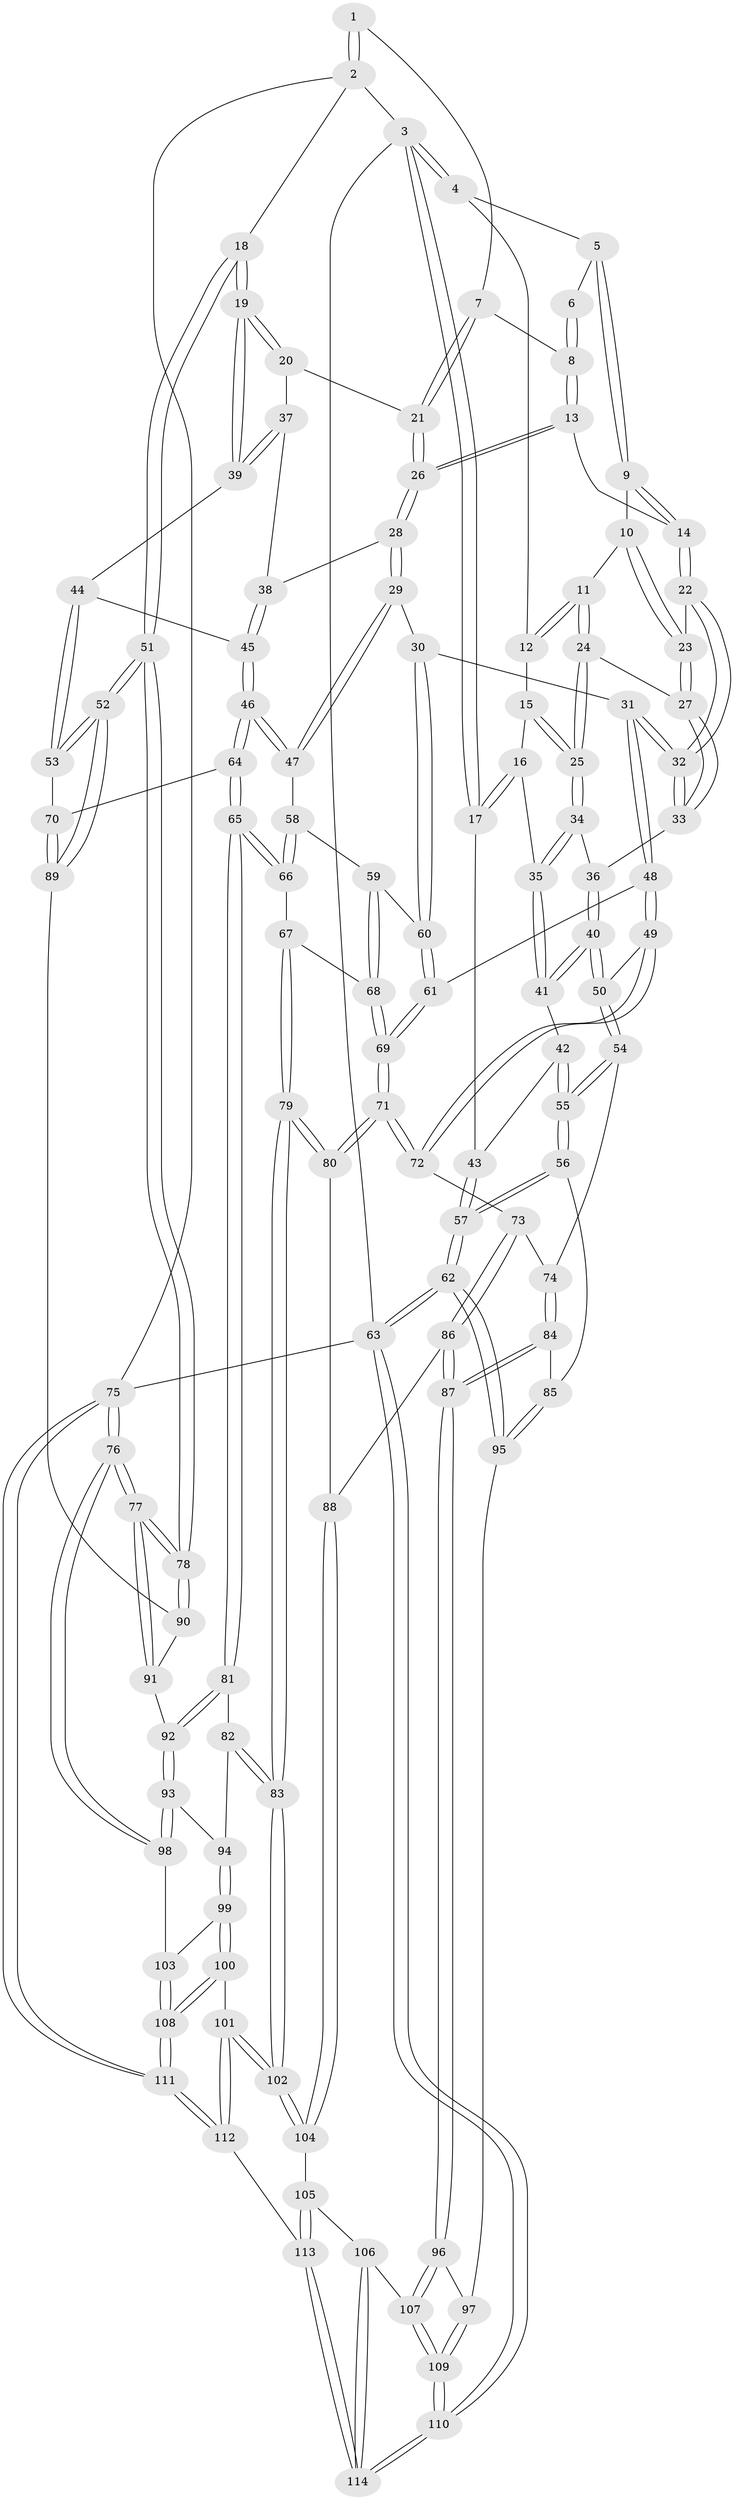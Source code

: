 // Generated by graph-tools (version 1.1) at 2025/03/03/09/25 03:03:27]
// undirected, 114 vertices, 282 edges
graph export_dot {
graph [start="1"]
  node [color=gray90,style=filled];
  1 [pos="+0.8729711149659988+0"];
  2 [pos="+1+0"];
  3 [pos="+0+0"];
  4 [pos="+0.2869191041231451+0"];
  5 [pos="+0.47052487398173254+0"];
  6 [pos="+0.6654703509144956+0"];
  7 [pos="+0.7960016185033769+0.04254462847497978"];
  8 [pos="+0.6718211102136654+0.06350934592222597"];
  9 [pos="+0.48796337346540536+0"];
  10 [pos="+0.44831126047250947+0.04592236746616088"];
  11 [pos="+0.41446732810617+0.08558918746804291"];
  12 [pos="+0.29804458898605773+0.03709691223282123"];
  13 [pos="+0.6522215795999773+0.09063961453655493"];
  14 [pos="+0.5873162689305594+0.0824663088300209"];
  15 [pos="+0.2736979841125821+0.0771667203601338"];
  16 [pos="+0.07756731873709385+0.05801958588562485"];
  17 [pos="+0+0"];
  18 [pos="+1+0.08884567063045927"];
  19 [pos="+1+0.13126869900281346"];
  20 [pos="+0.8668979532187207+0.12613286909675195"];
  21 [pos="+0.8170117069826395+0.07885382603263885"];
  22 [pos="+0.5370855348270086+0.14706689791457075"];
  23 [pos="+0.5147938869147961+0.13601540815448349"];
  24 [pos="+0.40829842139948275+0.13207360286523126"];
  25 [pos="+0.28339790504631124+0.15111800485733004"];
  26 [pos="+0.6847733562074622+0.17408067680714345"];
  27 [pos="+0.40834184733122414+0.13215896168565341"];
  28 [pos="+0.6931921413450718+0.2290370677944122"];
  29 [pos="+0.5322642965917093+0.3340687385656521"];
  30 [pos="+0.5284348605536637+0.3341550363800941"];
  31 [pos="+0.519706642045668+0.33328329157736647"];
  32 [pos="+0.5158680267743927+0.3259360122159401"];
  33 [pos="+0.4377145526979841+0.24922998460310325"];
  34 [pos="+0.2512821742751659+0.21597739814699307"];
  35 [pos="+0.20690702571398+0.23059949611281924"];
  36 [pos="+0.2817992856935433+0.23214731504223246"];
  37 [pos="+0.7863001881267275+0.21840450651804083"];
  38 [pos="+0.7267188536392899+0.2387341894109905"];
  39 [pos="+0.9183552225397414+0.30114904934723935"];
  40 [pos="+0.3471884623209328+0.39615695961809605"];
  41 [pos="+0.1559961240799379+0.3158326327730849"];
  42 [pos="+0.14604683829677864+0.32346216087077495"];
  43 [pos="+0+0.1262801837284069"];
  44 [pos="+0.8869870238035394+0.35508056211725736"];
  45 [pos="+0.8170822722534401+0.41809883732023395"];
  46 [pos="+0.8007516516726204+0.46960439028760126"];
  47 [pos="+0.6553612635835852+0.42590732982604007"];
  48 [pos="+0.4741615820494794+0.3781040371106406"];
  49 [pos="+0.4014915528497628+0.4422232780650473"];
  50 [pos="+0.3997356811297444+0.44188335439058235"];
  51 [pos="+1+0.4673686377232287"];
  52 [pos="+1+0.4689363919237603"];
  53 [pos="+1+0.47309167564653787"];
  54 [pos="+0.20120312628920992+0.49975453513211987"];
  55 [pos="+0.11057302774583803+0.5041586721449426"];
  56 [pos="+0.06106566422907596+0.5539702905950059"];
  57 [pos="+0+0.6031008832093095"];
  58 [pos="+0.6323128473567109+0.4985920801908519"];
  59 [pos="+0.6086651409423096+0.5159780928613338"];
  60 [pos="+0.5787443152751398+0.5145640246247605"];
  61 [pos="+0.5645016316713992+0.5479327068471984"];
  62 [pos="+0+0.8785063869745058"];
  63 [pos="+0+1"];
  64 [pos="+0.81770759127154+0.5192294234567906"];
  65 [pos="+0.7584709330611492+0.601559627646149"];
  66 [pos="+0.6567914557334746+0.5892990264498966"];
  67 [pos="+0.6226603436131192+0.5955198203489942"];
  68 [pos="+0.6057061646884994+0.5943507326778749"];
  69 [pos="+0.555708061961675+0.6000604032556199"];
  70 [pos="+0.8417692453044152+0.526708009438628"];
  71 [pos="+0.4855937156187511+0.6358956470408228"];
  72 [pos="+0.41478142876488133+0.534872232356292"];
  73 [pos="+0.3153396148366157+0.6090257665258226"];
  74 [pos="+0.30756198107069094+0.6096725392296896"];
  75 [pos="+1+1"];
  76 [pos="+1+0.8446840796095236"];
  77 [pos="+1+0.790413541043296"];
  78 [pos="+1+0.6976405378298807"];
  79 [pos="+0.6354926268625225+0.7819669003375844"];
  80 [pos="+0.4852026454129211+0.6447955136477159"];
  81 [pos="+0.7570312687882943+0.6266774650646756"];
  82 [pos="+0.743674944555489+0.6615362055618813"];
  83 [pos="+0.660761357700226+0.811755671424665"];
  84 [pos="+0.19856808907965845+0.6747932017537481"];
  85 [pos="+0.19786994050972403+0.6747404297969958"];
  86 [pos="+0.3581175115346008+0.7581080528761209"];
  87 [pos="+0.3509457563276684+0.7614362709542929"];
  88 [pos="+0.40041923796685247+0.7516740137030745"];
  89 [pos="+0.9127203285897667+0.610218858797238"];
  90 [pos="+0.9184473179872465+0.6175740755137211"];
  91 [pos="+0.9101058969535155+0.7116065706948997"];
  92 [pos="+0.8861441168187842+0.7314997512876366"];
  93 [pos="+0.8832324644774959+0.7412719867424458"];
  94 [pos="+0.8561715919285693+0.7831454054800959"];
  95 [pos="+0.16086596937504827+0.8554211881919983"];
  96 [pos="+0.33393289949109656+0.7877602339819844"];
  97 [pos="+0.16108370895494756+0.8555346997843911"];
  98 [pos="+1+0.8489578013419502"];
  99 [pos="+0.8395029368536505+0.826785987139678"];
  100 [pos="+0.7476591880987289+0.8620738234489024"];
  101 [pos="+0.6824377573282798+0.8520181030754073"];
  102 [pos="+0.6623651930335046+0.8307985778836576"];
  103 [pos="+0.9252138837441173+0.8662795834410452"];
  104 [pos="+0.5002537501321547+0.878340899474715"];
  105 [pos="+0.49801405553239575+0.8822424859061921"];
  106 [pos="+0.4142703347392222+0.9256634715894224"];
  107 [pos="+0.33760946451751767+0.9224200967251377"];
  108 [pos="+0.8730628461548048+1"];
  109 [pos="+0.2595070073316287+0.9910041494734811"];
  110 [pos="+0.24209447720509078+1"];
  111 [pos="+0.9661975743027014+1"];
  112 [pos="+0.6332835046760392+1"];
  113 [pos="+0.5442952457288585+1"];
  114 [pos="+0.4413065151835215+1"];
  1 -- 2;
  1 -- 2;
  1 -- 7;
  2 -- 3;
  2 -- 18;
  2 -- 75;
  3 -- 4;
  3 -- 4;
  3 -- 17;
  3 -- 17;
  3 -- 63;
  4 -- 5;
  4 -- 12;
  5 -- 6;
  5 -- 9;
  5 -- 9;
  6 -- 8;
  6 -- 8;
  7 -- 8;
  7 -- 21;
  7 -- 21;
  8 -- 13;
  8 -- 13;
  9 -- 10;
  9 -- 14;
  9 -- 14;
  10 -- 11;
  10 -- 23;
  10 -- 23;
  11 -- 12;
  11 -- 12;
  11 -- 24;
  11 -- 24;
  12 -- 15;
  13 -- 14;
  13 -- 26;
  13 -- 26;
  14 -- 22;
  14 -- 22;
  15 -- 16;
  15 -- 25;
  15 -- 25;
  16 -- 17;
  16 -- 17;
  16 -- 35;
  17 -- 43;
  18 -- 19;
  18 -- 19;
  18 -- 51;
  18 -- 51;
  19 -- 20;
  19 -- 20;
  19 -- 39;
  19 -- 39;
  20 -- 21;
  20 -- 37;
  21 -- 26;
  21 -- 26;
  22 -- 23;
  22 -- 32;
  22 -- 32;
  23 -- 27;
  23 -- 27;
  24 -- 25;
  24 -- 25;
  24 -- 27;
  25 -- 34;
  25 -- 34;
  26 -- 28;
  26 -- 28;
  27 -- 33;
  27 -- 33;
  28 -- 29;
  28 -- 29;
  28 -- 38;
  29 -- 30;
  29 -- 47;
  29 -- 47;
  30 -- 31;
  30 -- 60;
  30 -- 60;
  31 -- 32;
  31 -- 32;
  31 -- 48;
  31 -- 48;
  32 -- 33;
  32 -- 33;
  33 -- 36;
  34 -- 35;
  34 -- 35;
  34 -- 36;
  35 -- 41;
  35 -- 41;
  36 -- 40;
  36 -- 40;
  37 -- 38;
  37 -- 39;
  37 -- 39;
  38 -- 45;
  38 -- 45;
  39 -- 44;
  40 -- 41;
  40 -- 41;
  40 -- 50;
  40 -- 50;
  41 -- 42;
  42 -- 43;
  42 -- 55;
  42 -- 55;
  43 -- 57;
  43 -- 57;
  44 -- 45;
  44 -- 53;
  44 -- 53;
  45 -- 46;
  45 -- 46;
  46 -- 47;
  46 -- 47;
  46 -- 64;
  46 -- 64;
  47 -- 58;
  48 -- 49;
  48 -- 49;
  48 -- 61;
  49 -- 50;
  49 -- 72;
  49 -- 72;
  50 -- 54;
  50 -- 54;
  51 -- 52;
  51 -- 52;
  51 -- 78;
  51 -- 78;
  52 -- 53;
  52 -- 53;
  52 -- 89;
  52 -- 89;
  53 -- 70;
  54 -- 55;
  54 -- 55;
  54 -- 74;
  55 -- 56;
  55 -- 56;
  56 -- 57;
  56 -- 57;
  56 -- 85;
  57 -- 62;
  57 -- 62;
  58 -- 59;
  58 -- 66;
  58 -- 66;
  59 -- 60;
  59 -- 68;
  59 -- 68;
  60 -- 61;
  60 -- 61;
  61 -- 69;
  61 -- 69;
  62 -- 63;
  62 -- 63;
  62 -- 95;
  62 -- 95;
  63 -- 110;
  63 -- 110;
  63 -- 75;
  64 -- 65;
  64 -- 65;
  64 -- 70;
  65 -- 66;
  65 -- 66;
  65 -- 81;
  65 -- 81;
  66 -- 67;
  67 -- 68;
  67 -- 79;
  67 -- 79;
  68 -- 69;
  68 -- 69;
  69 -- 71;
  69 -- 71;
  70 -- 89;
  70 -- 89;
  71 -- 72;
  71 -- 72;
  71 -- 80;
  71 -- 80;
  72 -- 73;
  73 -- 74;
  73 -- 86;
  73 -- 86;
  74 -- 84;
  74 -- 84;
  75 -- 76;
  75 -- 76;
  75 -- 111;
  75 -- 111;
  76 -- 77;
  76 -- 77;
  76 -- 98;
  76 -- 98;
  77 -- 78;
  77 -- 78;
  77 -- 91;
  77 -- 91;
  78 -- 90;
  78 -- 90;
  79 -- 80;
  79 -- 80;
  79 -- 83;
  79 -- 83;
  80 -- 88;
  81 -- 82;
  81 -- 92;
  81 -- 92;
  82 -- 83;
  82 -- 83;
  82 -- 94;
  83 -- 102;
  83 -- 102;
  84 -- 85;
  84 -- 87;
  84 -- 87;
  85 -- 95;
  85 -- 95;
  86 -- 87;
  86 -- 87;
  86 -- 88;
  87 -- 96;
  87 -- 96;
  88 -- 104;
  88 -- 104;
  89 -- 90;
  90 -- 91;
  91 -- 92;
  92 -- 93;
  92 -- 93;
  93 -- 94;
  93 -- 98;
  93 -- 98;
  94 -- 99;
  94 -- 99;
  95 -- 97;
  96 -- 97;
  96 -- 107;
  96 -- 107;
  97 -- 109;
  97 -- 109;
  98 -- 103;
  99 -- 100;
  99 -- 100;
  99 -- 103;
  100 -- 101;
  100 -- 108;
  100 -- 108;
  101 -- 102;
  101 -- 102;
  101 -- 112;
  101 -- 112;
  102 -- 104;
  102 -- 104;
  103 -- 108;
  103 -- 108;
  104 -- 105;
  105 -- 106;
  105 -- 113;
  105 -- 113;
  106 -- 107;
  106 -- 114;
  106 -- 114;
  107 -- 109;
  107 -- 109;
  108 -- 111;
  108 -- 111;
  109 -- 110;
  109 -- 110;
  110 -- 114;
  110 -- 114;
  111 -- 112;
  111 -- 112;
  112 -- 113;
  113 -- 114;
  113 -- 114;
}
